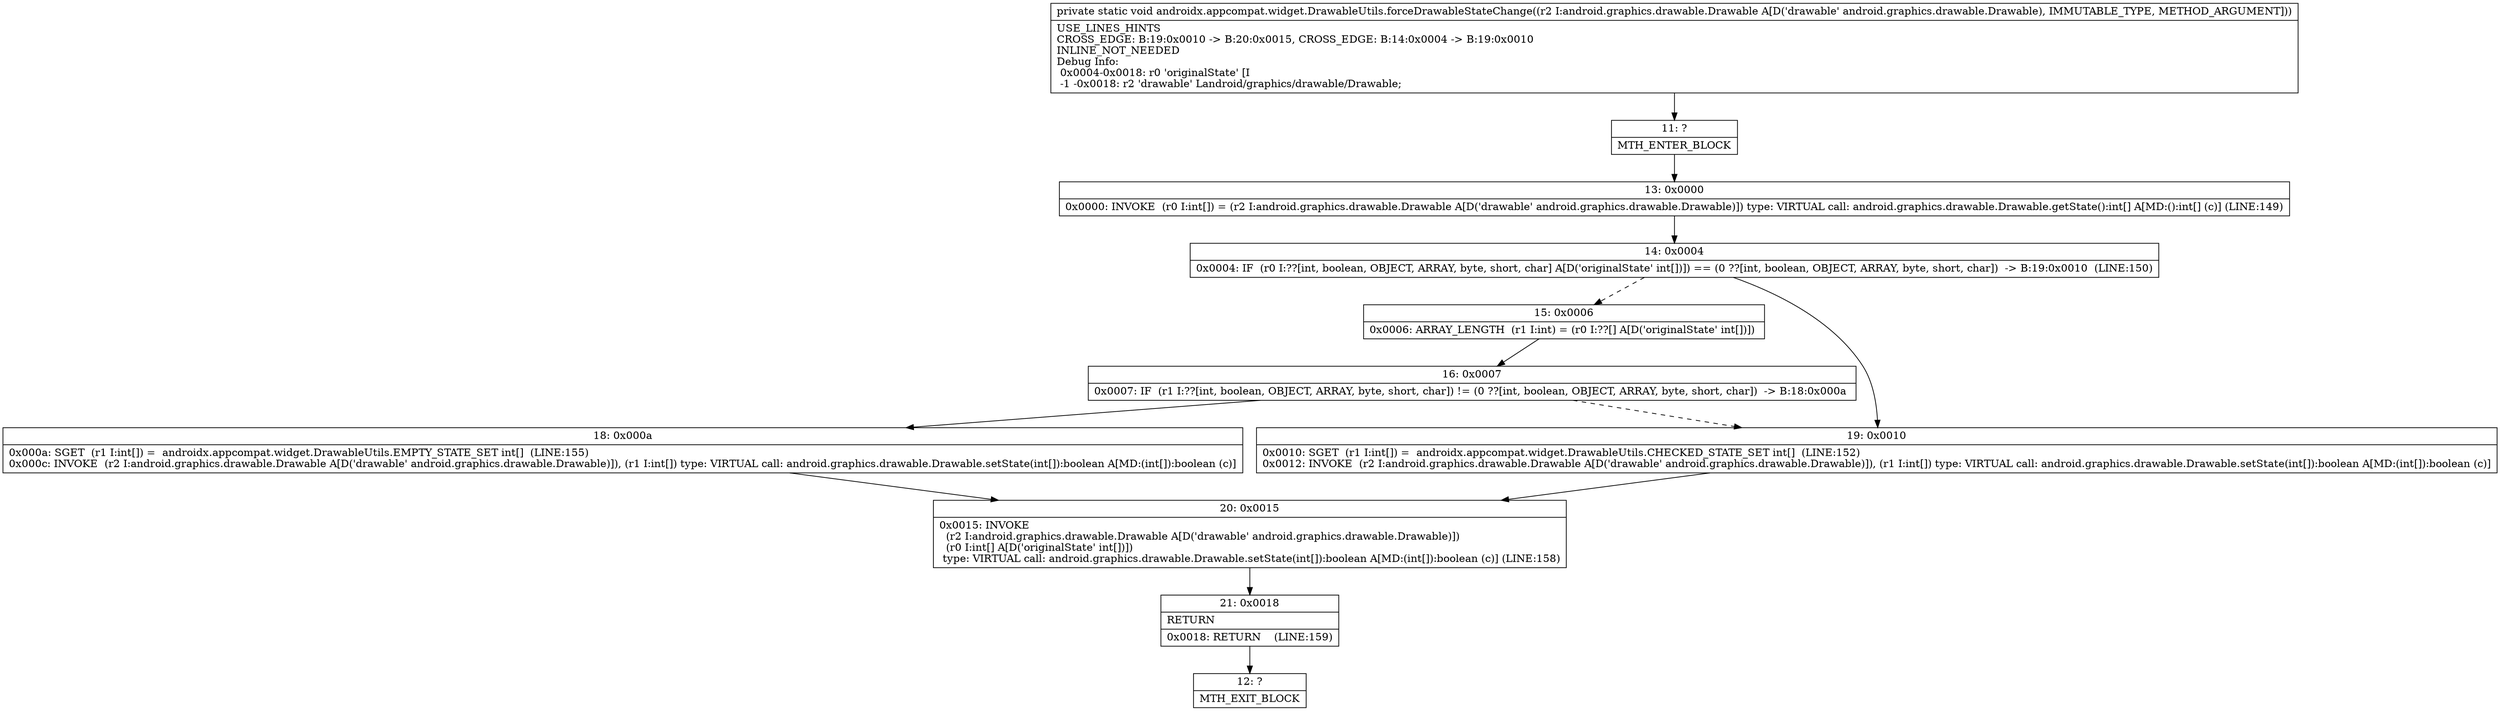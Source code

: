 digraph "CFG forandroidx.appcompat.widget.DrawableUtils.forceDrawableStateChange(Landroid\/graphics\/drawable\/Drawable;)V" {
Node_11 [shape=record,label="{11\:\ ?|MTH_ENTER_BLOCK\l}"];
Node_13 [shape=record,label="{13\:\ 0x0000|0x0000: INVOKE  (r0 I:int[]) = (r2 I:android.graphics.drawable.Drawable A[D('drawable' android.graphics.drawable.Drawable)]) type: VIRTUAL call: android.graphics.drawable.Drawable.getState():int[] A[MD:():int[] (c)] (LINE:149)\l}"];
Node_14 [shape=record,label="{14\:\ 0x0004|0x0004: IF  (r0 I:??[int, boolean, OBJECT, ARRAY, byte, short, char] A[D('originalState' int[])]) == (0 ??[int, boolean, OBJECT, ARRAY, byte, short, char])  \-\> B:19:0x0010  (LINE:150)\l}"];
Node_15 [shape=record,label="{15\:\ 0x0006|0x0006: ARRAY_LENGTH  (r1 I:int) = (r0 I:??[] A[D('originalState' int[])]) \l}"];
Node_16 [shape=record,label="{16\:\ 0x0007|0x0007: IF  (r1 I:??[int, boolean, OBJECT, ARRAY, byte, short, char]) != (0 ??[int, boolean, OBJECT, ARRAY, byte, short, char])  \-\> B:18:0x000a \l}"];
Node_18 [shape=record,label="{18\:\ 0x000a|0x000a: SGET  (r1 I:int[]) =  androidx.appcompat.widget.DrawableUtils.EMPTY_STATE_SET int[]  (LINE:155)\l0x000c: INVOKE  (r2 I:android.graphics.drawable.Drawable A[D('drawable' android.graphics.drawable.Drawable)]), (r1 I:int[]) type: VIRTUAL call: android.graphics.drawable.Drawable.setState(int[]):boolean A[MD:(int[]):boolean (c)]\l}"];
Node_20 [shape=record,label="{20\:\ 0x0015|0x0015: INVOKE  \l  (r2 I:android.graphics.drawable.Drawable A[D('drawable' android.graphics.drawable.Drawable)])\l  (r0 I:int[] A[D('originalState' int[])])\l type: VIRTUAL call: android.graphics.drawable.Drawable.setState(int[]):boolean A[MD:(int[]):boolean (c)] (LINE:158)\l}"];
Node_21 [shape=record,label="{21\:\ 0x0018|RETURN\l|0x0018: RETURN    (LINE:159)\l}"];
Node_12 [shape=record,label="{12\:\ ?|MTH_EXIT_BLOCK\l}"];
Node_19 [shape=record,label="{19\:\ 0x0010|0x0010: SGET  (r1 I:int[]) =  androidx.appcompat.widget.DrawableUtils.CHECKED_STATE_SET int[]  (LINE:152)\l0x0012: INVOKE  (r2 I:android.graphics.drawable.Drawable A[D('drawable' android.graphics.drawable.Drawable)]), (r1 I:int[]) type: VIRTUAL call: android.graphics.drawable.Drawable.setState(int[]):boolean A[MD:(int[]):boolean (c)]\l}"];
MethodNode[shape=record,label="{private static void androidx.appcompat.widget.DrawableUtils.forceDrawableStateChange((r2 I:android.graphics.drawable.Drawable A[D('drawable' android.graphics.drawable.Drawable), IMMUTABLE_TYPE, METHOD_ARGUMENT]))  | USE_LINES_HINTS\lCROSS_EDGE: B:19:0x0010 \-\> B:20:0x0015, CROSS_EDGE: B:14:0x0004 \-\> B:19:0x0010\lINLINE_NOT_NEEDED\lDebug Info:\l  0x0004\-0x0018: r0 'originalState' [I\l  \-1 \-0x0018: r2 'drawable' Landroid\/graphics\/drawable\/Drawable;\l}"];
MethodNode -> Node_11;Node_11 -> Node_13;
Node_13 -> Node_14;
Node_14 -> Node_15[style=dashed];
Node_14 -> Node_19;
Node_15 -> Node_16;
Node_16 -> Node_18;
Node_16 -> Node_19[style=dashed];
Node_18 -> Node_20;
Node_20 -> Node_21;
Node_21 -> Node_12;
Node_19 -> Node_20;
}

